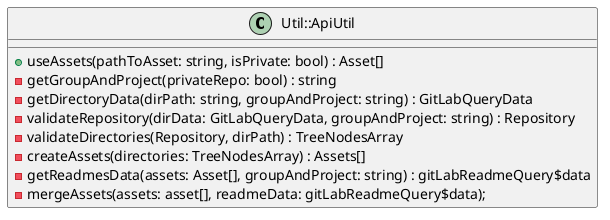 @startuml apiUtil class
class "Util::ApiUtil" as apiUtil 
{
  + useAssets(pathToAsset: string, isPrivate: bool) : Asset[]
  - getGroupAndProject(privateRepo: bool) : string
  - getDirectoryData(dirPath: string, groupAndProject: string) : GitLabQueryData
  - validateRepository(dirData: GitLabQueryData, groupAndProject: string) : Repository
  - validateDirectories(Repository, dirPath) : TreeNodesArray
  - createAssets(directories: TreeNodesArray) : Assets[]
  - getReadmesData(assets: Asset[], groupAndProject: string) : gitLabReadmeQuery$data
  - mergeAssets(assets: asset[], readmeData: gitLabReadmeQuery$data);
}
@enduml